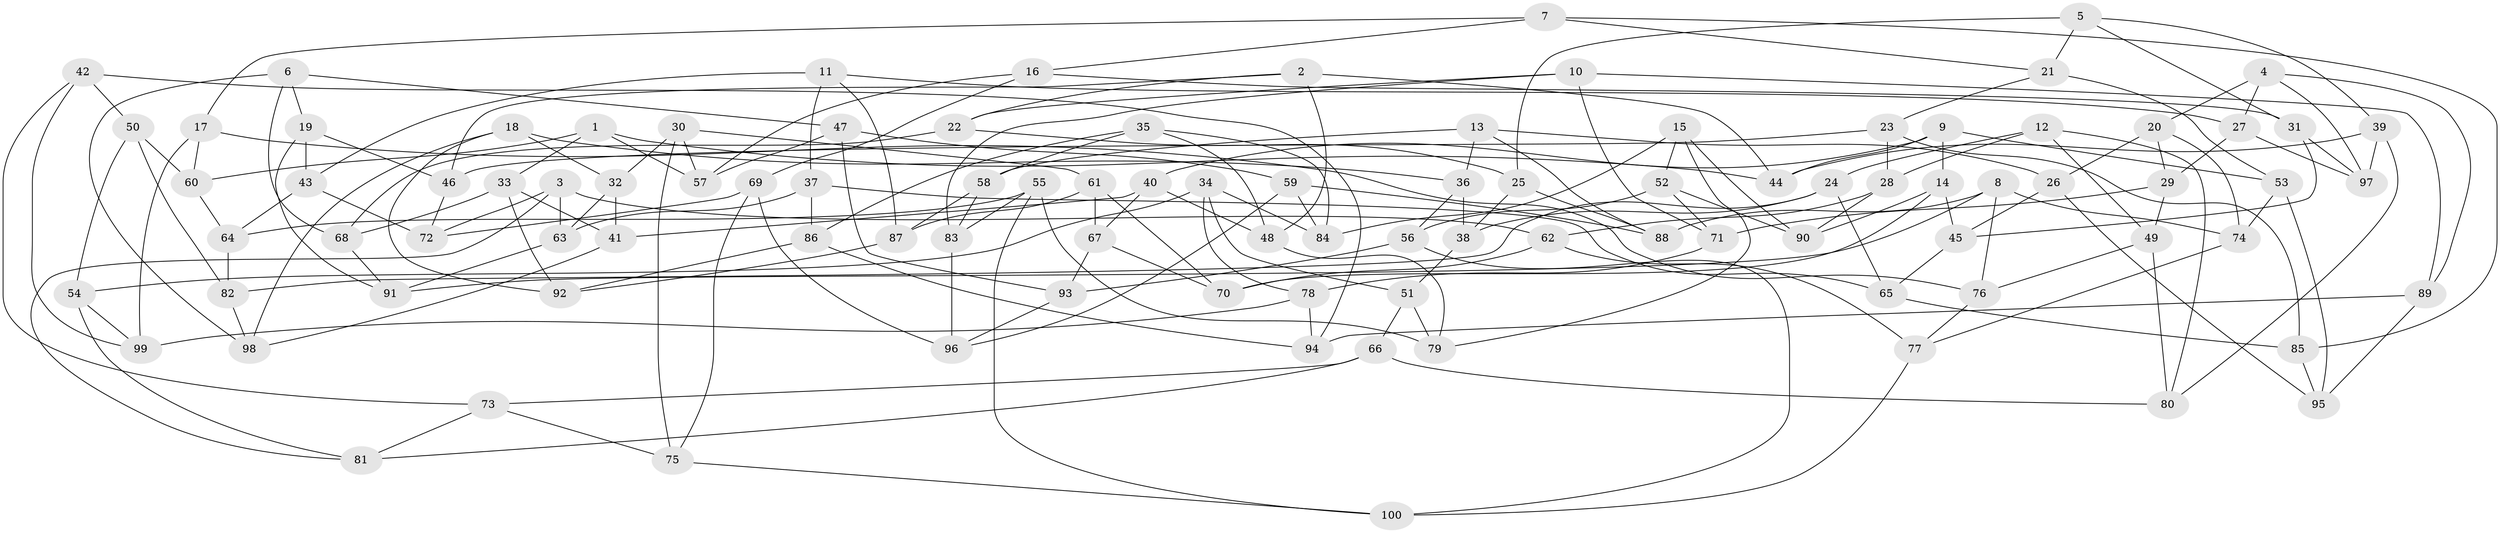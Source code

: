 // Generated by graph-tools (version 1.1) at 2025/39/02/21/25 10:39:01]
// undirected, 100 vertices, 200 edges
graph export_dot {
graph [start="1"]
  node [color=gray90,style=filled];
  1;
  2;
  3;
  4;
  5;
  6;
  7;
  8;
  9;
  10;
  11;
  12;
  13;
  14;
  15;
  16;
  17;
  18;
  19;
  20;
  21;
  22;
  23;
  24;
  25;
  26;
  27;
  28;
  29;
  30;
  31;
  32;
  33;
  34;
  35;
  36;
  37;
  38;
  39;
  40;
  41;
  42;
  43;
  44;
  45;
  46;
  47;
  48;
  49;
  50;
  51;
  52;
  53;
  54;
  55;
  56;
  57;
  58;
  59;
  60;
  61;
  62;
  63;
  64;
  65;
  66;
  67;
  68;
  69;
  70;
  71;
  72;
  73;
  74;
  75;
  76;
  77;
  78;
  79;
  80;
  81;
  82;
  83;
  84;
  85;
  86;
  87;
  88;
  89;
  90;
  91;
  92;
  93;
  94;
  95;
  96;
  97;
  98;
  99;
  100;
  1 -- 33;
  1 -- 57;
  1 -- 60;
  1 -- 44;
  2 -- 22;
  2 -- 46;
  2 -- 44;
  2 -- 48;
  3 -- 72;
  3 -- 62;
  3 -- 81;
  3 -- 63;
  4 -- 97;
  4 -- 20;
  4 -- 89;
  4 -- 27;
  5 -- 21;
  5 -- 39;
  5 -- 31;
  5 -- 25;
  6 -- 98;
  6 -- 68;
  6 -- 47;
  6 -- 19;
  7 -- 16;
  7 -- 17;
  7 -- 85;
  7 -- 21;
  8 -- 76;
  8 -- 88;
  8 -- 74;
  8 -- 91;
  9 -- 44;
  9 -- 14;
  9 -- 40;
  9 -- 53;
  10 -- 22;
  10 -- 83;
  10 -- 89;
  10 -- 71;
  11 -- 37;
  11 -- 87;
  11 -- 27;
  11 -- 43;
  12 -- 24;
  12 -- 80;
  12 -- 28;
  12 -- 49;
  13 -- 36;
  13 -- 58;
  13 -- 26;
  13 -- 88;
  14 -- 90;
  14 -- 70;
  14 -- 45;
  15 -- 90;
  15 -- 84;
  15 -- 52;
  15 -- 79;
  16 -- 31;
  16 -- 69;
  16 -- 57;
  17 -- 76;
  17 -- 60;
  17 -- 99;
  18 -- 36;
  18 -- 98;
  18 -- 32;
  18 -- 92;
  19 -- 46;
  19 -- 91;
  19 -- 43;
  20 -- 29;
  20 -- 74;
  20 -- 26;
  21 -- 53;
  21 -- 23;
  22 -- 68;
  22 -- 25;
  23 -- 85;
  23 -- 46;
  23 -- 28;
  24 -- 38;
  24 -- 82;
  24 -- 65;
  25 -- 88;
  25 -- 38;
  26 -- 95;
  26 -- 45;
  27 -- 97;
  27 -- 29;
  28 -- 90;
  28 -- 62;
  29 -- 49;
  29 -- 71;
  30 -- 32;
  30 -- 61;
  30 -- 57;
  30 -- 75;
  31 -- 97;
  31 -- 45;
  32 -- 41;
  32 -- 63;
  33 -- 41;
  33 -- 68;
  33 -- 92;
  34 -- 84;
  34 -- 51;
  34 -- 54;
  34 -- 78;
  35 -- 86;
  35 -- 48;
  35 -- 84;
  35 -- 58;
  36 -- 38;
  36 -- 56;
  37 -- 63;
  37 -- 65;
  37 -- 86;
  38 -- 51;
  39 -- 44;
  39 -- 97;
  39 -- 80;
  40 -- 48;
  40 -- 67;
  40 -- 41;
  41 -- 98;
  42 -- 50;
  42 -- 94;
  42 -- 99;
  42 -- 73;
  43 -- 64;
  43 -- 72;
  45 -- 65;
  46 -- 72;
  47 -- 57;
  47 -- 59;
  47 -- 93;
  48 -- 79;
  49 -- 80;
  49 -- 76;
  50 -- 82;
  50 -- 60;
  50 -- 54;
  51 -- 66;
  51 -- 79;
  52 -- 90;
  52 -- 71;
  52 -- 56;
  53 -- 95;
  53 -- 74;
  54 -- 81;
  54 -- 99;
  55 -- 83;
  55 -- 100;
  55 -- 79;
  55 -- 64;
  56 -- 100;
  56 -- 93;
  58 -- 83;
  58 -- 87;
  59 -- 96;
  59 -- 84;
  59 -- 88;
  60 -- 64;
  61 -- 67;
  61 -- 70;
  61 -- 87;
  62 -- 70;
  62 -- 77;
  63 -- 91;
  64 -- 82;
  65 -- 85;
  66 -- 73;
  66 -- 80;
  66 -- 81;
  67 -- 70;
  67 -- 93;
  68 -- 91;
  69 -- 72;
  69 -- 75;
  69 -- 96;
  71 -- 78;
  73 -- 81;
  73 -- 75;
  74 -- 77;
  75 -- 100;
  76 -- 77;
  77 -- 100;
  78 -- 99;
  78 -- 94;
  82 -- 98;
  83 -- 96;
  85 -- 95;
  86 -- 92;
  86 -- 94;
  87 -- 92;
  89 -- 94;
  89 -- 95;
  93 -- 96;
}
